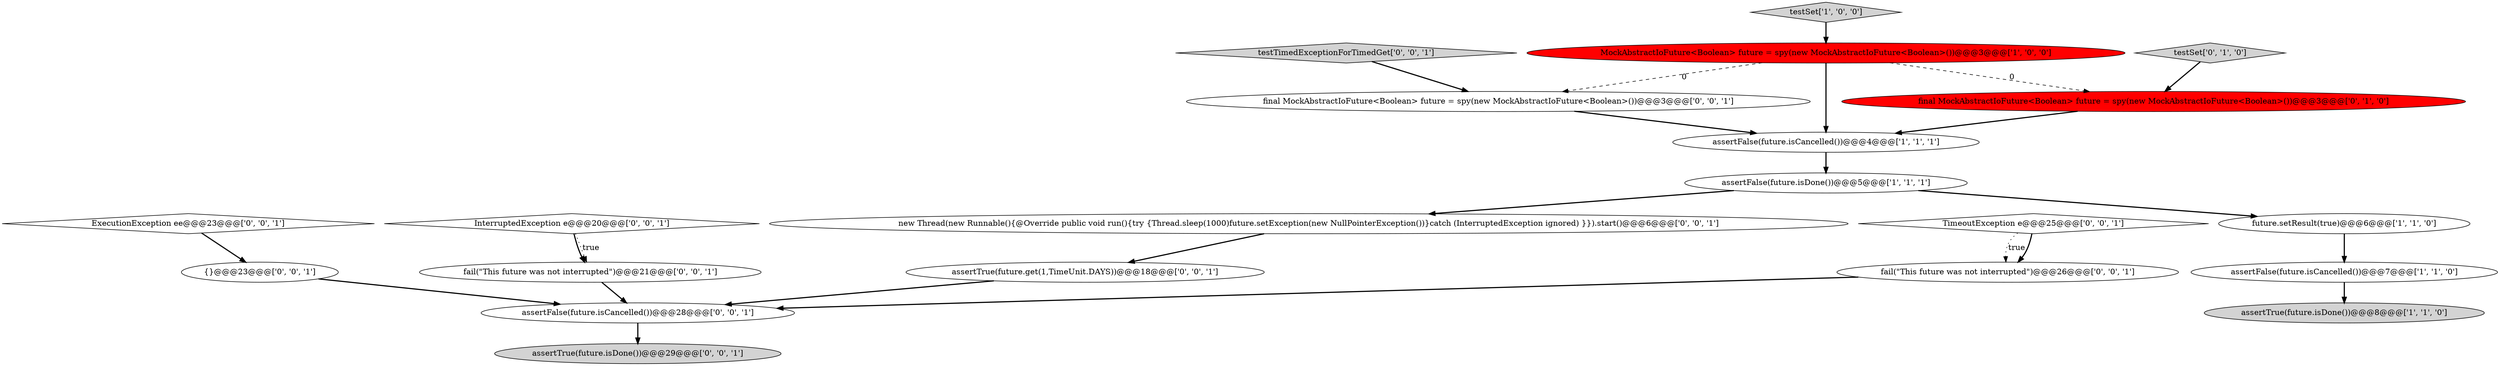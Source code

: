digraph {
5 [style = filled, label = "assertFalse(future.isDone())@@@5@@@['1', '1', '1']", fillcolor = white, shape = ellipse image = "AAA0AAABBB1BBB"];
1 [style = filled, label = "assertFalse(future.isCancelled())@@@4@@@['1', '1', '1']", fillcolor = white, shape = ellipse image = "AAA0AAABBB1BBB"];
12 [style = filled, label = "assertTrue(future.isDone())@@@29@@@['0', '0', '1']", fillcolor = lightgray, shape = ellipse image = "AAA0AAABBB3BBB"];
18 [style = filled, label = "assertFalse(future.isCancelled())@@@28@@@['0', '0', '1']", fillcolor = white, shape = ellipse image = "AAA0AAABBB3BBB"];
13 [style = filled, label = "testTimedExceptionForTimedGet['0', '0', '1']", fillcolor = lightgray, shape = diamond image = "AAA0AAABBB3BBB"];
6 [style = filled, label = "assertTrue(future.isDone())@@@8@@@['1', '1', '0']", fillcolor = lightgray, shape = ellipse image = "AAA0AAABBB1BBB"];
10 [style = filled, label = "new Thread(new Runnable(){@Override public void run(){try {Thread.sleep(1000)future.setException(new NullPointerException())}catch (InterruptedException ignored) }}).start()@@@6@@@['0', '0', '1']", fillcolor = white, shape = ellipse image = "AAA0AAABBB3BBB"];
4 [style = filled, label = "testSet['1', '0', '0']", fillcolor = lightgray, shape = diamond image = "AAA0AAABBB1BBB"];
17 [style = filled, label = "fail(\"This future was not interrupted\")@@@26@@@['0', '0', '1']", fillcolor = white, shape = ellipse image = "AAA0AAABBB3BBB"];
16 [style = filled, label = "assertTrue(future.get(1,TimeUnit.DAYS))@@@18@@@['0', '0', '1']", fillcolor = white, shape = ellipse image = "AAA0AAABBB3BBB"];
14 [style = filled, label = "final MockAbstractIoFuture<Boolean> future = spy(new MockAbstractIoFuture<Boolean>())@@@3@@@['0', '0', '1']", fillcolor = white, shape = ellipse image = "AAA0AAABBB3BBB"];
0 [style = filled, label = "MockAbstractIoFuture<Boolean> future = spy(new MockAbstractIoFuture<Boolean>())@@@3@@@['1', '0', '0']", fillcolor = red, shape = ellipse image = "AAA1AAABBB1BBB"];
9 [style = filled, label = "{}@@@23@@@['0', '0', '1']", fillcolor = white, shape = ellipse image = "AAA0AAABBB3BBB"];
7 [style = filled, label = "testSet['0', '1', '0']", fillcolor = lightgray, shape = diamond image = "AAA0AAABBB2BBB"];
2 [style = filled, label = "future.setResult(true)@@@6@@@['1', '1', '0']", fillcolor = white, shape = ellipse image = "AAA0AAABBB1BBB"];
20 [style = filled, label = "ExecutionException ee@@@23@@@['0', '0', '1']", fillcolor = white, shape = diamond image = "AAA0AAABBB3BBB"];
19 [style = filled, label = "TimeoutException e@@@25@@@['0', '0', '1']", fillcolor = white, shape = diamond image = "AAA0AAABBB3BBB"];
15 [style = filled, label = "fail(\"This future was not interrupted\")@@@21@@@['0', '0', '1']", fillcolor = white, shape = ellipse image = "AAA0AAABBB3BBB"];
11 [style = filled, label = "InterruptedException e@@@20@@@['0', '0', '1']", fillcolor = white, shape = diamond image = "AAA0AAABBB3BBB"];
3 [style = filled, label = "assertFalse(future.isCancelled())@@@7@@@['1', '1', '0']", fillcolor = white, shape = ellipse image = "AAA0AAABBB1BBB"];
8 [style = filled, label = "final MockAbstractIoFuture<Boolean> future = spy(new MockAbstractIoFuture<Boolean>())@@@3@@@['0', '1', '0']", fillcolor = red, shape = ellipse image = "AAA1AAABBB2BBB"];
1->5 [style = bold, label=""];
5->10 [style = bold, label=""];
16->18 [style = bold, label=""];
20->9 [style = bold, label=""];
19->17 [style = dotted, label="true"];
2->3 [style = bold, label=""];
18->12 [style = bold, label=""];
3->6 [style = bold, label=""];
19->17 [style = bold, label=""];
7->8 [style = bold, label=""];
15->18 [style = bold, label=""];
11->15 [style = bold, label=""];
14->1 [style = bold, label=""];
4->0 [style = bold, label=""];
0->14 [style = dashed, label="0"];
8->1 [style = bold, label=""];
5->2 [style = bold, label=""];
9->18 [style = bold, label=""];
10->16 [style = bold, label=""];
0->1 [style = bold, label=""];
0->8 [style = dashed, label="0"];
11->15 [style = dotted, label="true"];
13->14 [style = bold, label=""];
17->18 [style = bold, label=""];
}
